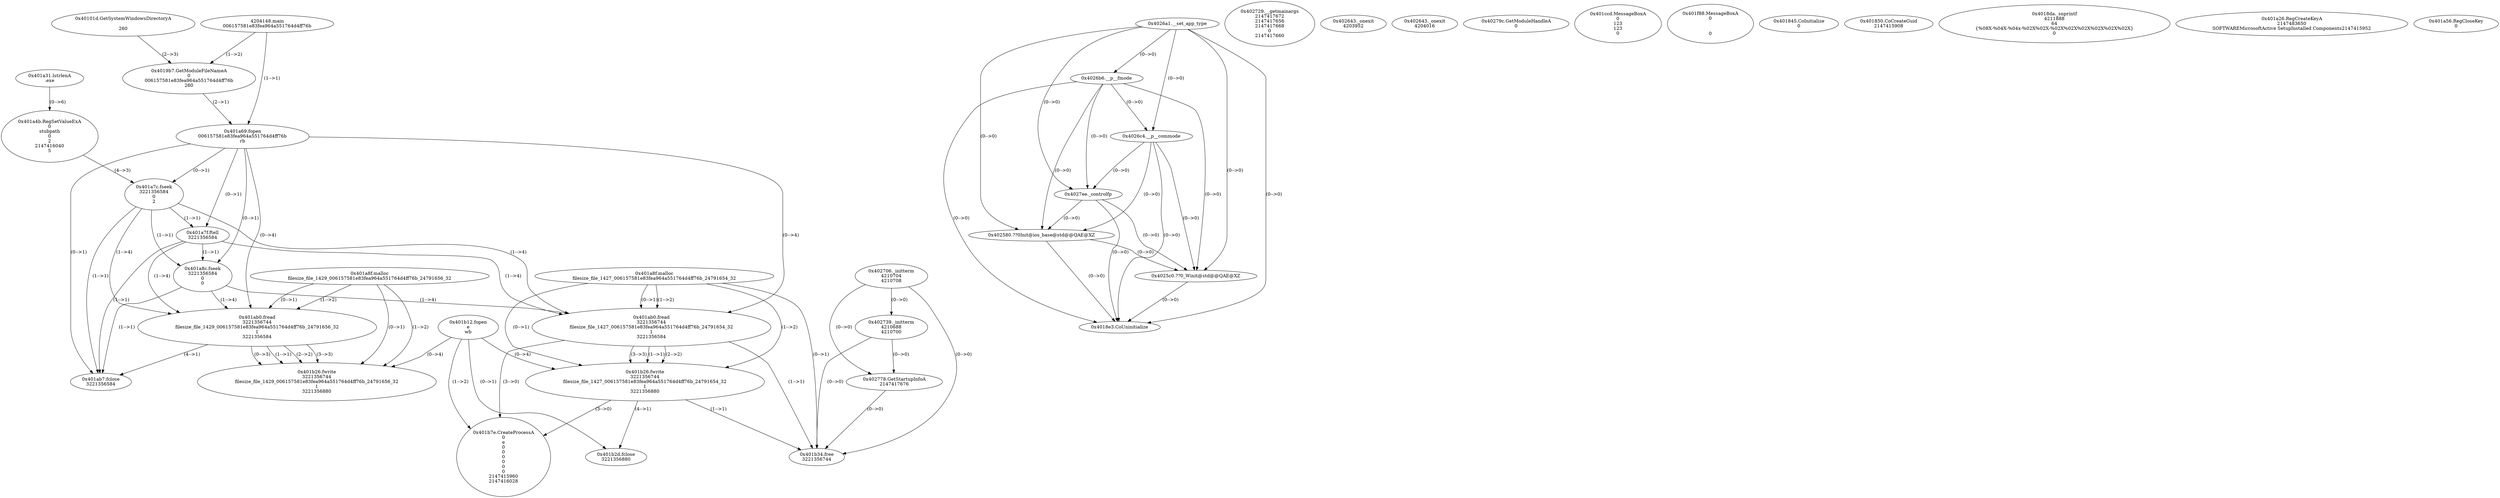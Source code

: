 // Global SCDG with merge call
digraph {
	0 [label="4204148.main
006157581e83fea964a551764d4ff76b"]
	1 [label="0x4026a1.__set_app_type
"]
	2 [label="0x4026b6.__p__fmode
"]
	1 -> 2 [label="(0-->0)"]
	3 [label="0x4026c4.__p__commode
"]
	1 -> 3 [label="(0-->0)"]
	2 -> 3 [label="(0-->0)"]
	4 [label="0x4027ee._controlfp
"]
	1 -> 4 [label="(0-->0)"]
	2 -> 4 [label="(0-->0)"]
	3 -> 4 [label="(0-->0)"]
	5 [label="0x402706._initterm
4210704
4210708"]
	6 [label="0x402729.__getmainargs
2147417672
2147417656
2147417668
0
2147417660"]
	7 [label="0x402739._initterm
4210688
4210700"]
	5 -> 7 [label="(0-->0)"]
	8 [label="0x402580.??0Init@ios_base@std@@QAE@XZ
"]
	1 -> 8 [label="(0-->0)"]
	2 -> 8 [label="(0-->0)"]
	3 -> 8 [label="(0-->0)"]
	4 -> 8 [label="(0-->0)"]
	9 [label="0x402643._onexit
4203952"]
	10 [label="0x4025c0.??0_Winit@std@@QAE@XZ
"]
	1 -> 10 [label="(0-->0)"]
	2 -> 10 [label="(0-->0)"]
	3 -> 10 [label="(0-->0)"]
	4 -> 10 [label="(0-->0)"]
	8 -> 10 [label="(0-->0)"]
	11 [label="0x402643._onexit
4204016"]
	12 [label="0x402778.GetStartupInfoA
2147417676"]
	5 -> 12 [label="(0-->0)"]
	7 -> 12 [label="(0-->0)"]
	13 [label="0x40279c.GetModuleHandleA
0"]
	14 [label="0x401ccd.MessageBoxA
0
123
123
0"]
	15 [label="0x401f88.MessageBoxA
0


0"]
	16 [label="0x401845.CoInitialize
0"]
	17 [label="0x401850.CoCreateGuid
2147415908"]
	18 [label="0x4018da._snprintf
4211888
64
{%08X-%04X-%04x-%02X%02X-%02X%02X%02X%02X%02X%02X}
0"]
	19 [label="0x4018e3.CoUninitialize
"]
	1 -> 19 [label="(0-->0)"]
	2 -> 19 [label="(0-->0)"]
	3 -> 19 [label="(0-->0)"]
	4 -> 19 [label="(0-->0)"]
	8 -> 19 [label="(0-->0)"]
	10 -> 19 [label="(0-->0)"]
	20 [label="0x40101d.GetSystemWindowsDirectoryA

260"]
	21 [label="0x4019b7.GetModuleFileNameA
0
006157581e83fea964a551764d4ff76b
260"]
	0 -> 21 [label="(1-->2)"]
	20 -> 21 [label="(2-->3)"]
	22 [label="0x401a26.RegCreateKeyA
2147483650
SOFTWARE\Microsoft\Active Setup\Installed Components\
2147415952"]
	23 [label="0x401a31.lstrlenA
\.exe"]
	24 [label="0x401a4b.RegSetValueExA
0
stubpath
0
2
2147416040
5"]
	23 -> 24 [label="(0-->6)"]
	25 [label="0x401a56.RegCloseKey
0"]
	26 [label="0x401a69.fopen
006157581e83fea964a551764d4ff76b
rb"]
	0 -> 26 [label="(1-->1)"]
	21 -> 26 [label="(2-->1)"]
	27 [label="0x401a7c.fseek
3221356584
0
2"]
	26 -> 27 [label="(0-->1)"]
	24 -> 27 [label="(4-->3)"]
	28 [label="0x401a7f.ftell
3221356584"]
	26 -> 28 [label="(0-->1)"]
	27 -> 28 [label="(1-->1)"]
	29 [label="0x401a8c.fseek
3221356584
0
0"]
	26 -> 29 [label="(0-->1)"]
	27 -> 29 [label="(1-->1)"]
	28 -> 29 [label="(1-->1)"]
	30 [label="0x401a8f.malloc
filesize_file_1429_006157581e83fea964a551764d4ff76b_24791656_32"]
	31 [label="0x401ab0.fread
3221356744
filesize_file_1429_006157581e83fea964a551764d4ff76b_24791656_32
1
3221356584"]
	30 -> 31 [label="(0-->1)"]
	30 -> 31 [label="(1-->2)"]
	26 -> 31 [label="(0-->4)"]
	27 -> 31 [label="(1-->4)"]
	28 -> 31 [label="(1-->4)"]
	29 -> 31 [label="(1-->4)"]
	32 [label="0x401ab7.fclose
3221356584"]
	26 -> 32 [label="(0-->1)"]
	27 -> 32 [label="(1-->1)"]
	28 -> 32 [label="(1-->1)"]
	29 -> 32 [label="(1-->1)"]
	31 -> 32 [label="(4-->1)"]
	33 [label="0x401b12.fopen
e
wb"]
	34 [label="0x401a8f.malloc
filesize_file_1427_006157581e83fea964a551764d4ff76b_24791654_32"]
	35 [label="0x401ab0.fread
3221356744
filesize_file_1427_006157581e83fea964a551764d4ff76b_24791654_32
1
3221356584"]
	34 -> 35 [label="(0-->1)"]
	34 -> 35 [label="(1-->2)"]
	26 -> 35 [label="(0-->4)"]
	27 -> 35 [label="(1-->4)"]
	28 -> 35 [label="(1-->4)"]
	29 -> 35 [label="(1-->4)"]
	36 [label="0x401b26.fwrite
3221356744
filesize_file_1427_006157581e83fea964a551764d4ff76b_24791654_32
1
3221356880"]
	34 -> 36 [label="(0-->1)"]
	35 -> 36 [label="(1-->1)"]
	34 -> 36 [label="(1-->2)"]
	35 -> 36 [label="(2-->2)"]
	35 -> 36 [label="(3-->3)"]
	33 -> 36 [label="(0-->4)"]
	37 [label="0x401b2d.fclose
3221356880"]
	33 -> 37 [label="(0-->1)"]
	36 -> 37 [label="(4-->1)"]
	38 [label="0x401b34.free
3221356744"]
	34 -> 38 [label="(0-->1)"]
	35 -> 38 [label="(1-->1)"]
	36 -> 38 [label="(1-->1)"]
	5 -> 38 [label="(0-->0)"]
	7 -> 38 [label="(0-->0)"]
	12 -> 38 [label="(0-->0)"]
	39 [label="0x401b7e.CreateProcessA
0
e
0
0
0
0
0
0
2147415960
2147416028"]
	33 -> 39 [label="(1-->2)"]
	35 -> 39 [label="(3-->0)"]
	36 -> 39 [label="(3-->0)"]
	40 [label="0x401b26.fwrite
3221356744
filesize_file_1429_006157581e83fea964a551764d4ff76b_24791656_32
1
3221356880"]
	30 -> 40 [label="(0-->1)"]
	31 -> 40 [label="(1-->1)"]
	30 -> 40 [label="(1-->2)"]
	31 -> 40 [label="(2-->2)"]
	31 -> 40 [label="(3-->3)"]
	31 -> 40 [label="(0-->3)"]
	33 -> 40 [label="(0-->4)"]
}
